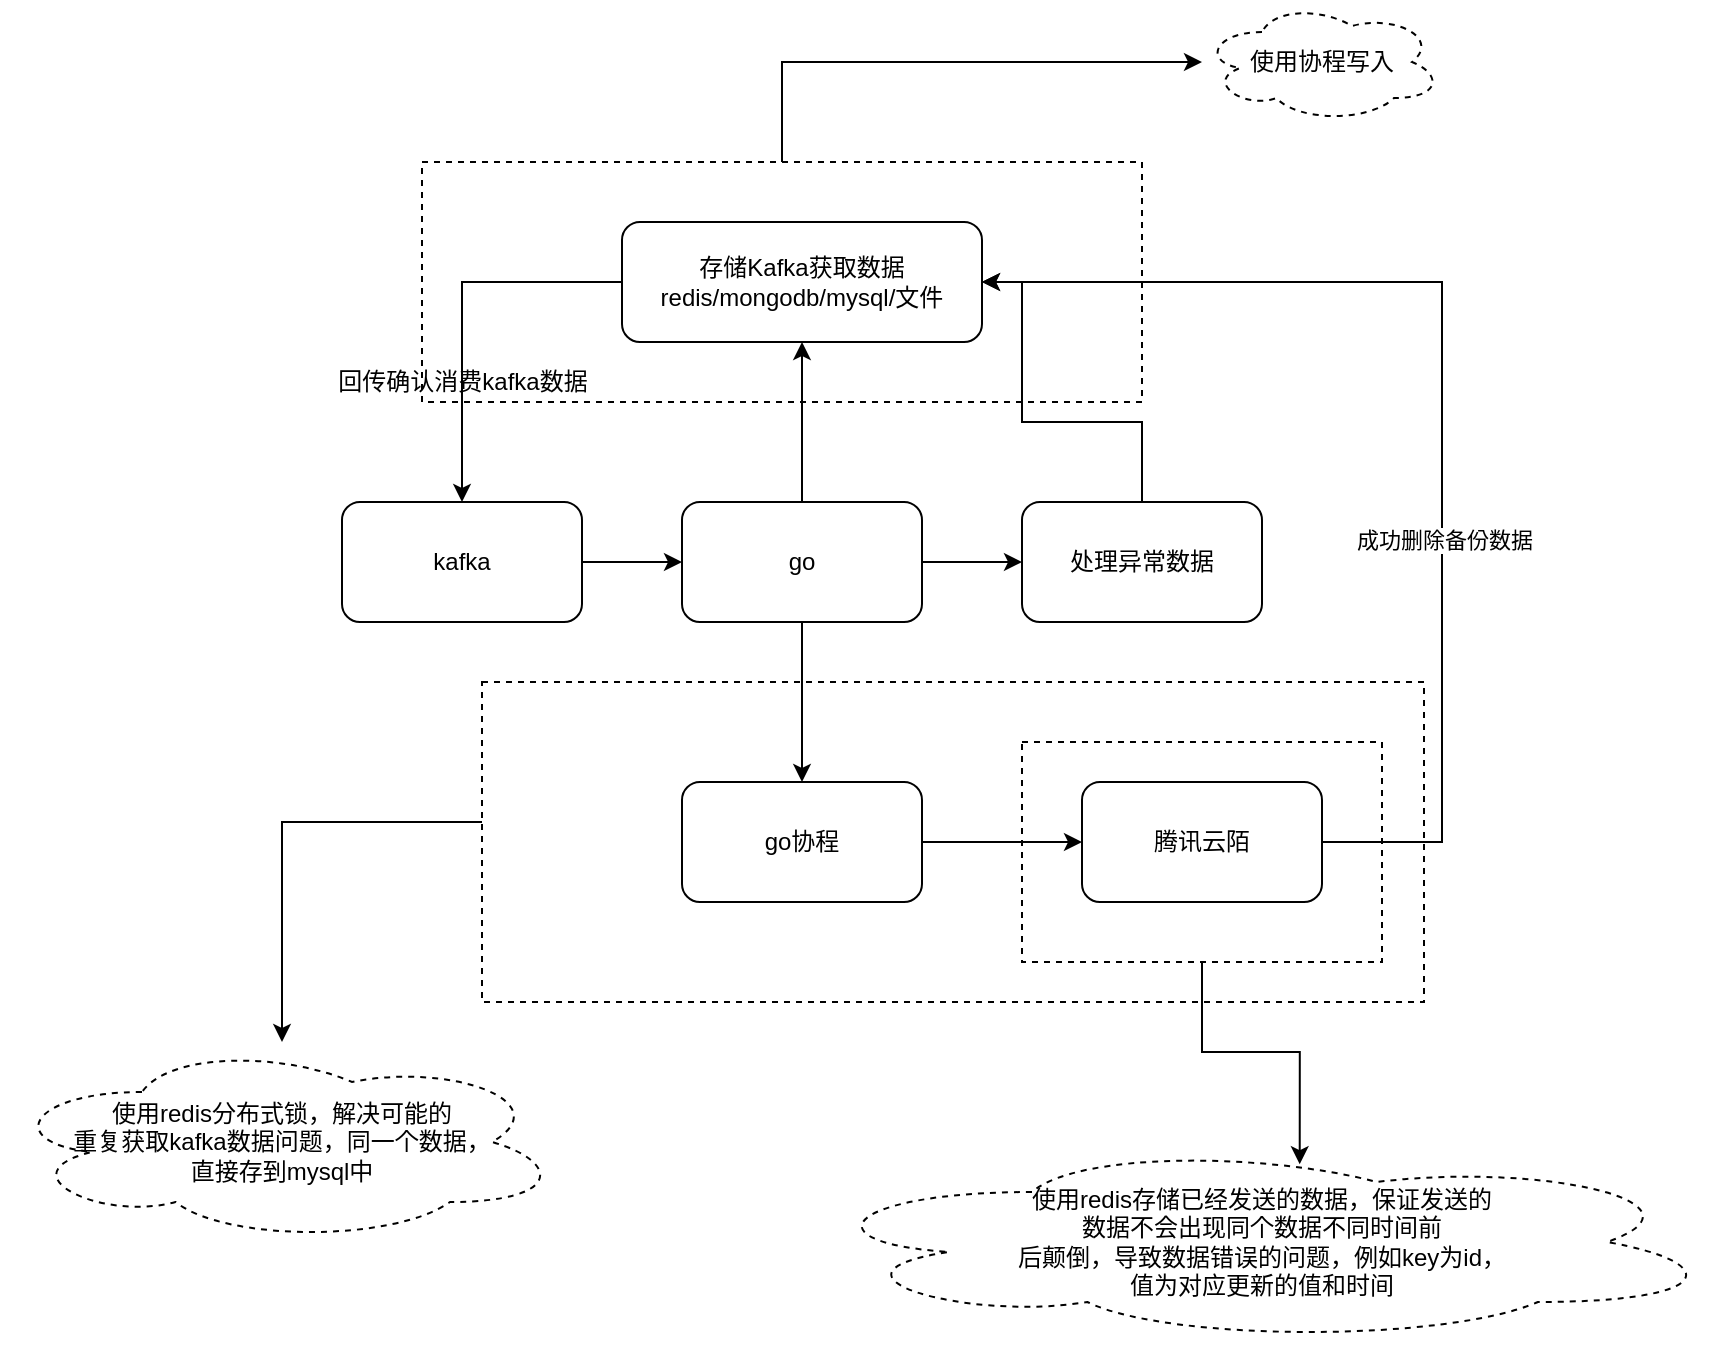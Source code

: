 <mxfile version="15.9.4" type="github"><diagram id="HieteAUpjrvDFSmTmaD_" name="Page-1"><mxGraphModel dx="2088" dy="1841" grid="1" gridSize="10" guides="1" tooltips="1" connect="1" arrows="1" fold="1" page="1" pageScale="1" pageWidth="827" pageHeight="1169" math="0" shadow="0"><root><mxCell id="0"/><mxCell id="1" parent="0"/><mxCell id="PhuEkCwryRIO3OiDSNfZ-7" value="" style="edgeStyle=orthogonalEdgeStyle;rounded=0;orthogonalLoop=1;jettySize=auto;html=1;" edge="1" parent="1" source="PhuEkCwryRIO3OiDSNfZ-1" target="PhuEkCwryRIO3OiDSNfZ-2"><mxGeometry relative="1" as="geometry"/></mxCell><mxCell id="PhuEkCwryRIO3OiDSNfZ-1" value="kafka" style="rounded=1;whiteSpace=wrap;html=1;" vertex="1" parent="1"><mxGeometry x="100" y="150" width="120" height="60" as="geometry"/></mxCell><mxCell id="PhuEkCwryRIO3OiDSNfZ-4" value="" style="edgeStyle=orthogonalEdgeStyle;rounded=0;orthogonalLoop=1;jettySize=auto;html=1;" edge="1" parent="1" source="PhuEkCwryRIO3OiDSNfZ-2" target="PhuEkCwryRIO3OiDSNfZ-3"><mxGeometry relative="1" as="geometry"/></mxCell><mxCell id="PhuEkCwryRIO3OiDSNfZ-9" value="" style="edgeStyle=orthogonalEdgeStyle;rounded=0;orthogonalLoop=1;jettySize=auto;html=1;" edge="1" parent="1" source="PhuEkCwryRIO3OiDSNfZ-2" target="PhuEkCwryRIO3OiDSNfZ-8"><mxGeometry relative="1" as="geometry"/></mxCell><mxCell id="PhuEkCwryRIO3OiDSNfZ-22" value="" style="edgeStyle=orthogonalEdgeStyle;rounded=0;orthogonalLoop=1;jettySize=auto;html=1;" edge="1" parent="1" source="PhuEkCwryRIO3OiDSNfZ-2" target="PhuEkCwryRIO3OiDSNfZ-21"><mxGeometry relative="1" as="geometry"/></mxCell><mxCell id="PhuEkCwryRIO3OiDSNfZ-2" value="go" style="rounded=1;whiteSpace=wrap;html=1;" vertex="1" parent="1"><mxGeometry x="270" y="150" width="120" height="60" as="geometry"/></mxCell><mxCell id="PhuEkCwryRIO3OiDSNfZ-6" value="" style="edgeStyle=orthogonalEdgeStyle;rounded=0;orthogonalLoop=1;jettySize=auto;html=1;" edge="1" parent="1" source="PhuEkCwryRIO3OiDSNfZ-3" target="PhuEkCwryRIO3OiDSNfZ-5"><mxGeometry relative="1" as="geometry"/></mxCell><mxCell id="PhuEkCwryRIO3OiDSNfZ-3" value="go协程" style="rounded=1;whiteSpace=wrap;html=1;" vertex="1" parent="1"><mxGeometry x="270" y="290" width="120" height="60" as="geometry"/></mxCell><mxCell id="PhuEkCwryRIO3OiDSNfZ-28" style="edgeStyle=orthogonalEdgeStyle;rounded=0;orthogonalLoop=1;jettySize=auto;html=1;entryX=1;entryY=0.5;entryDx=0;entryDy=0;" edge="1" parent="1" source="PhuEkCwryRIO3OiDSNfZ-5" target="PhuEkCwryRIO3OiDSNfZ-8"><mxGeometry relative="1" as="geometry"><Array as="points"><mxPoint x="650" y="320"/><mxPoint x="650" y="40"/></Array></mxGeometry></mxCell><mxCell id="PhuEkCwryRIO3OiDSNfZ-29" value="成功删除备份数据" style="edgeLabel;html=1;align=center;verticalAlign=middle;resizable=0;points=[];" vertex="1" connectable="0" parent="PhuEkCwryRIO3OiDSNfZ-28"><mxGeometry x="-0.26" y="-1" relative="1" as="geometry"><mxPoint as="offset"/></mxGeometry></mxCell><mxCell id="PhuEkCwryRIO3OiDSNfZ-5" value="腾讯云陌" style="rounded=1;whiteSpace=wrap;html=1;" vertex="1" parent="1"><mxGeometry x="470" y="290" width="120" height="60" as="geometry"/></mxCell><mxCell id="PhuEkCwryRIO3OiDSNfZ-10" style="edgeStyle=orthogonalEdgeStyle;rounded=0;orthogonalLoop=1;jettySize=auto;html=1;" edge="1" parent="1" source="PhuEkCwryRIO3OiDSNfZ-8" target="PhuEkCwryRIO3OiDSNfZ-1"><mxGeometry relative="1" as="geometry"/></mxCell><mxCell id="PhuEkCwryRIO3OiDSNfZ-8" value="存储Kafka获取数据&lt;br&gt;redis/mongodb/mysql/文件" style="rounded=1;whiteSpace=wrap;html=1;" vertex="1" parent="1"><mxGeometry x="240" y="10" width="180" height="60" as="geometry"/></mxCell><mxCell id="PhuEkCwryRIO3OiDSNfZ-11" value="回传确认消费kafka数据" style="text;html=1;align=center;verticalAlign=middle;resizable=0;points=[];autosize=1;strokeColor=none;fillColor=none;" vertex="1" parent="1"><mxGeometry x="90" y="80" width="140" height="20" as="geometry"/></mxCell><mxCell id="PhuEkCwryRIO3OiDSNfZ-18" value="" style="edgeStyle=orthogonalEdgeStyle;rounded=0;orthogonalLoop=1;jettySize=auto;html=1;" edge="1" parent="1" source="PhuEkCwryRIO3OiDSNfZ-14" target="PhuEkCwryRIO3OiDSNfZ-16"><mxGeometry relative="1" as="geometry"><Array as="points"><mxPoint x="320" y="-70"/></Array></mxGeometry></mxCell><mxCell id="PhuEkCwryRIO3OiDSNfZ-14" value="" style="rounded=0;whiteSpace=wrap;html=1;fillColor=none;dashed=1;" vertex="1" parent="1"><mxGeometry x="140" y="-20" width="360" height="120" as="geometry"/></mxCell><mxCell id="PhuEkCwryRIO3OiDSNfZ-16" value="使用协程写入" style="ellipse;shape=cloud;whiteSpace=wrap;html=1;align=center;dashed=1;fillColor=none;" vertex="1" parent="1"><mxGeometry x="530" y="-100" width="120" height="60" as="geometry"/></mxCell><mxCell id="PhuEkCwryRIO3OiDSNfZ-30" style="edgeStyle=orthogonalEdgeStyle;rounded=0;orthogonalLoop=1;jettySize=auto;html=1;" edge="1" parent="1" source="PhuEkCwryRIO3OiDSNfZ-19" target="PhuEkCwryRIO3OiDSNfZ-20"><mxGeometry relative="1" as="geometry"><Array as="points"><mxPoint x="70" y="310"/></Array></mxGeometry></mxCell><mxCell id="PhuEkCwryRIO3OiDSNfZ-19" value="" style="verticalLabelPosition=bottom;verticalAlign=top;html=1;shape=mxgraph.basic.rect;fillColor2=none;strokeWidth=1;size=20;indent=5;dashed=1;fillColor=none;" vertex="1" parent="1"><mxGeometry x="170" y="240" width="471" height="160" as="geometry"/></mxCell><mxCell id="PhuEkCwryRIO3OiDSNfZ-20" value="使用redis分布式锁，解决可能的&lt;br&gt;重复获取kafka数据问题，同一个数据，&lt;br&gt;直接存到mysql中" style="ellipse;shape=cloud;whiteSpace=wrap;html=1;align=center;dashed=1;fillColor=none;" vertex="1" parent="1"><mxGeometry x="-70" y="420" width="280" height="100" as="geometry"/></mxCell><mxCell id="PhuEkCwryRIO3OiDSNfZ-26" style="edgeStyle=orthogonalEdgeStyle;rounded=0;orthogonalLoop=1;jettySize=auto;html=1;entryX=1;entryY=0.5;entryDx=0;entryDy=0;" edge="1" parent="1" source="PhuEkCwryRIO3OiDSNfZ-21" target="PhuEkCwryRIO3OiDSNfZ-8"><mxGeometry relative="1" as="geometry"><Array as="points"><mxPoint x="500" y="110"/><mxPoint x="440" y="110"/><mxPoint x="440" y="40"/></Array></mxGeometry></mxCell><mxCell id="PhuEkCwryRIO3OiDSNfZ-21" value="处理异常数据" style="rounded=1;whiteSpace=wrap;html=1;" vertex="1" parent="1"><mxGeometry x="440" y="150" width="120" height="60" as="geometry"/></mxCell><mxCell id="PhuEkCwryRIO3OiDSNfZ-31" value="使用redis存储已经发送的数据，保证发送的&lt;br&gt;数据不会出现同个数据不同时间前&lt;br&gt;后颠倒，导致数据错误的问题，例如key为id，&lt;br&gt;值为对应更新的值和时间" style="ellipse;shape=cloud;whiteSpace=wrap;html=1;align=center;dashed=1;fillColor=none;" vertex="1" parent="1"><mxGeometry x="330" y="470" width="460" height="100" as="geometry"/></mxCell><mxCell id="PhuEkCwryRIO3OiDSNfZ-33" style="edgeStyle=orthogonalEdgeStyle;rounded=0;orthogonalLoop=1;jettySize=auto;html=1;entryX=0.541;entryY=0.111;entryDx=0;entryDy=0;entryPerimeter=0;" edge="1" parent="1" source="PhuEkCwryRIO3OiDSNfZ-32" target="PhuEkCwryRIO3OiDSNfZ-31"><mxGeometry relative="1" as="geometry"/></mxCell><mxCell id="PhuEkCwryRIO3OiDSNfZ-32" value="" style="rounded=0;whiteSpace=wrap;html=1;dashed=1;fillColor=none;" vertex="1" parent="1"><mxGeometry x="440" y="270" width="180" height="110" as="geometry"/></mxCell></root></mxGraphModel></diagram></mxfile>